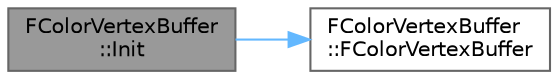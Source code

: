 digraph "FColorVertexBuffer::Init"
{
 // INTERACTIVE_SVG=YES
 // LATEX_PDF_SIZE
  bgcolor="transparent";
  edge [fontname=Helvetica,fontsize=10,labelfontname=Helvetica,labelfontsize=10];
  node [fontname=Helvetica,fontsize=10,shape=box,height=0.2,width=0.4];
  rankdir="LR";
  Node1 [id="Node000001",label="FColorVertexBuffer\l::Init",height=0.2,width=0.4,color="gray40", fillcolor="grey60", style="filled", fontcolor="black",tooltip="Initializes this vertex buffer with the contents of the given vertex buffer."];
  Node1 -> Node2 [id="edge1_Node000001_Node000002",color="steelblue1",style="solid",tooltip=" "];
  Node2 [id="Node000002",label="FColorVertexBuffer\l::FColorVertexBuffer",height=0.2,width=0.4,color="grey40", fillcolor="white", style="filled",URL="$d9/de0/classFColorVertexBuffer.html#ae950c3dedfed7c42e4c1b479300b1f6b",tooltip="Default constructor."];
}

